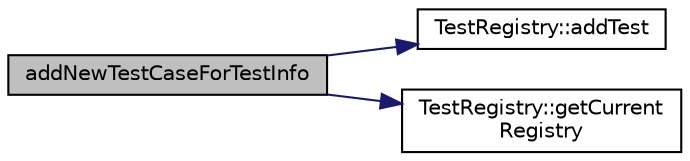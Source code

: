 digraph "addNewTestCaseForTestInfo"
{
 // LATEX_PDF_SIZE
  edge [fontname="Helvetica",fontsize="10",labelfontname="Helvetica",labelfontsize="10"];
  node [fontname="Helvetica",fontsize="10",shape=record];
  rankdir="LR";
  Node1 [label="addNewTestCaseForTestInfo",height=0.2,width=0.4,color="black", fillcolor="grey75", style="filled", fontcolor="black",tooltip=" "];
  Node1 -> Node2 [color="midnightblue",fontsize="10",style="solid",fontname="Helvetica"];
  Node2 [label="TestRegistry::addTest",height=0.2,width=0.4,color="black", fillcolor="white", style="filled",URL="$class_test_registry.html#a80ee02f86c17d7c7e4d9bd2791457228",tooltip=" "];
  Node1 -> Node3 [color="midnightblue",fontsize="10",style="solid",fontname="Helvetica"];
  Node3 [label="TestRegistry::getCurrent\lRegistry",height=0.2,width=0.4,color="black", fillcolor="white", style="filled",URL="$class_test_registry.html#a46ed5db8de3e738478bffaeb8d0a80f6",tooltip=" "];
}
